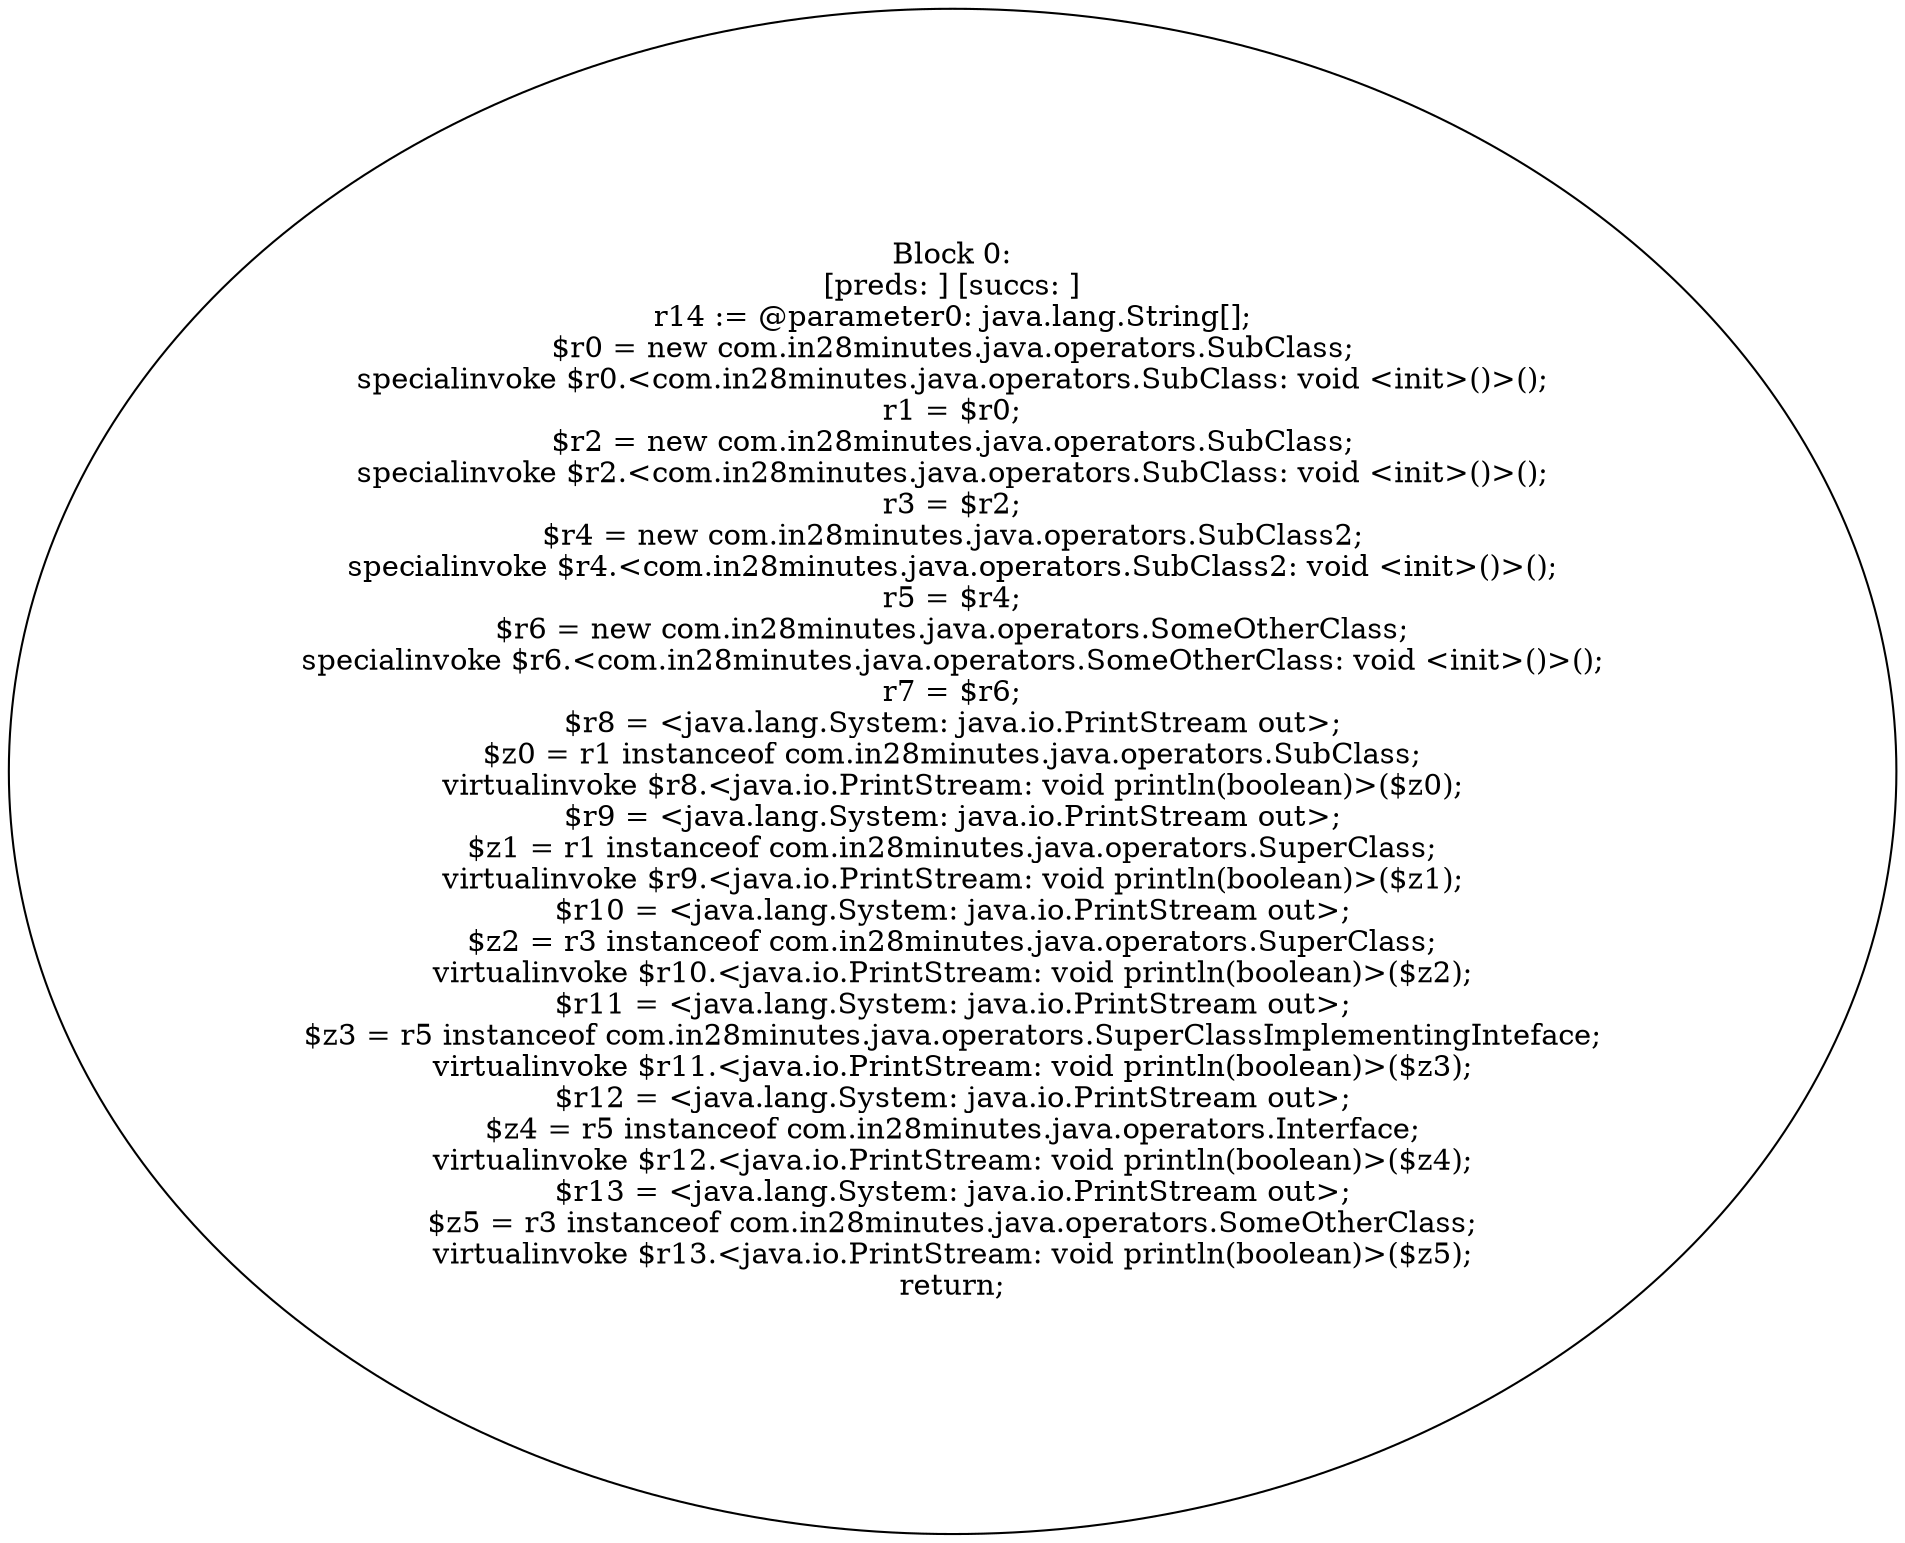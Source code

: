 digraph "unitGraph" {
    "Block 0:
[preds: ] [succs: ]
r14 := @parameter0: java.lang.String[];
$r0 = new com.in28minutes.java.operators.SubClass;
specialinvoke $r0.<com.in28minutes.java.operators.SubClass: void <init>()>();
r1 = $r0;
$r2 = new com.in28minutes.java.operators.SubClass;
specialinvoke $r2.<com.in28minutes.java.operators.SubClass: void <init>()>();
r3 = $r2;
$r4 = new com.in28minutes.java.operators.SubClass2;
specialinvoke $r4.<com.in28minutes.java.operators.SubClass2: void <init>()>();
r5 = $r4;
$r6 = new com.in28minutes.java.operators.SomeOtherClass;
specialinvoke $r6.<com.in28minutes.java.operators.SomeOtherClass: void <init>()>();
r7 = $r6;
$r8 = <java.lang.System: java.io.PrintStream out>;
$z0 = r1 instanceof com.in28minutes.java.operators.SubClass;
virtualinvoke $r8.<java.io.PrintStream: void println(boolean)>($z0);
$r9 = <java.lang.System: java.io.PrintStream out>;
$z1 = r1 instanceof com.in28minutes.java.operators.SuperClass;
virtualinvoke $r9.<java.io.PrintStream: void println(boolean)>($z1);
$r10 = <java.lang.System: java.io.PrintStream out>;
$z2 = r3 instanceof com.in28minutes.java.operators.SuperClass;
virtualinvoke $r10.<java.io.PrintStream: void println(boolean)>($z2);
$r11 = <java.lang.System: java.io.PrintStream out>;
$z3 = r5 instanceof com.in28minutes.java.operators.SuperClassImplementingInteface;
virtualinvoke $r11.<java.io.PrintStream: void println(boolean)>($z3);
$r12 = <java.lang.System: java.io.PrintStream out>;
$z4 = r5 instanceof com.in28minutes.java.operators.Interface;
virtualinvoke $r12.<java.io.PrintStream: void println(boolean)>($z4);
$r13 = <java.lang.System: java.io.PrintStream out>;
$z5 = r3 instanceof com.in28minutes.java.operators.SomeOtherClass;
virtualinvoke $r13.<java.io.PrintStream: void println(boolean)>($z5);
return;
"
}
